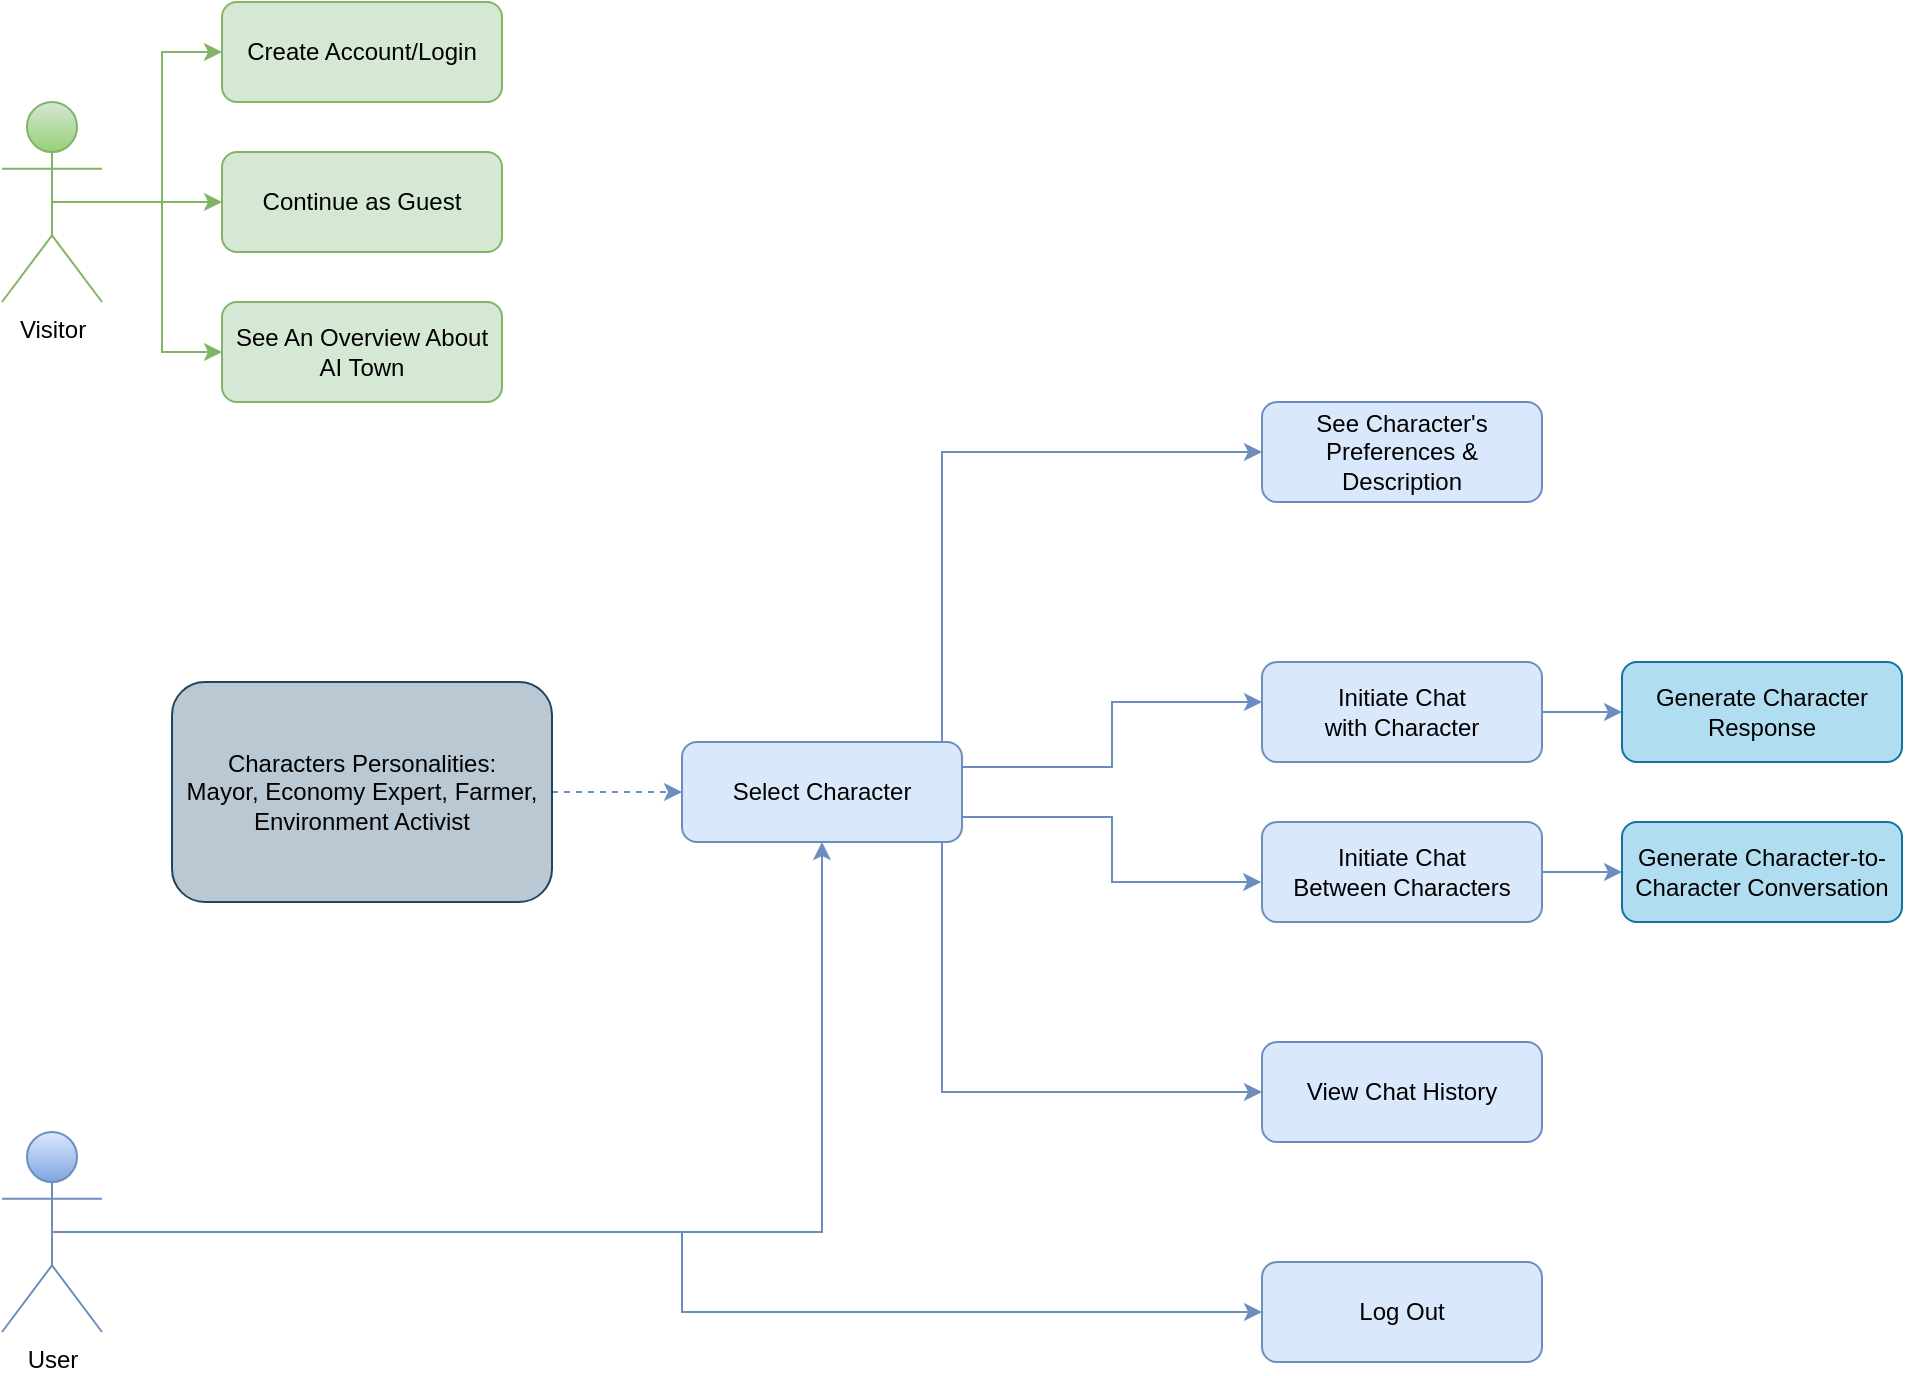<mxfile version="26.0.6">
  <diagram name="Page-1" id="zP6wzRz9r5LpWP_PtcU_">
    <mxGraphModel dx="1050" dy="617" grid="1" gridSize="10" guides="1" tooltips="1" connect="1" arrows="1" fold="1" page="1" pageScale="1" pageWidth="1654" pageHeight="1169" math="0" shadow="0">
      <root>
        <mxCell id="0" />
        <mxCell id="1" parent="0" />
        <mxCell id="k6x84uJGbS90VUC5g5yI-51" style="edgeStyle=orthogonalEdgeStyle;rounded=0;orthogonalLoop=1;jettySize=auto;html=1;exitX=0.5;exitY=0.5;exitDx=0;exitDy=0;exitPerimeter=0;fillColor=#dae8fc;strokeColor=#6c8ebf;" parent="1" source="k6x84uJGbS90VUC5g5yI-1" target="k6x84uJGbS90VUC5g5yI-2" edge="1">
          <mxGeometry relative="1" as="geometry">
            <mxPoint x="530" y="755" as="targetPoint" />
          </mxGeometry>
        </mxCell>
        <mxCell id="rDgIhhFxG3D8Y_QI1E0Q-1" style="edgeStyle=orthogonalEdgeStyle;rounded=0;orthogonalLoop=1;jettySize=auto;html=1;exitX=0.5;exitY=0.5;exitDx=0;exitDy=0;exitPerimeter=0;entryX=0;entryY=0.5;entryDx=0;entryDy=0;fillColor=#dae8fc;strokeColor=#6c8ebf;" edge="1" parent="1" source="k6x84uJGbS90VUC5g5yI-1" target="k6x84uJGbS90VUC5g5yI-66">
          <mxGeometry relative="1" as="geometry" />
        </mxCell>
        <mxCell id="k6x84uJGbS90VUC5g5yI-1" value="User" style="shape=umlActor;verticalLabelPosition=bottom;verticalAlign=top;html=1;outlineConnect=0;fillColor=#dae8fc;gradientColor=#7ea6e0;strokeColor=#6c8ebf;" parent="1" vertex="1">
          <mxGeometry x="210" y="705" width="50" height="100" as="geometry" />
        </mxCell>
        <mxCell id="k6x84uJGbS90VUC5g5yI-42" style="edgeStyle=orthogonalEdgeStyle;rounded=0;orthogonalLoop=1;jettySize=auto;html=1;exitX=0.75;exitY=0;exitDx=0;exitDy=0;fillColor=#dae8fc;strokeColor=#6c8ebf;" parent="1" source="k6x84uJGbS90VUC5g5yI-2" target="k6x84uJGbS90VUC5g5yI-41" edge="1">
          <mxGeometry relative="1" as="geometry">
            <Array as="points">
              <mxPoint x="680" y="510" />
              <mxPoint x="680" y="365" />
            </Array>
          </mxGeometry>
        </mxCell>
        <mxCell id="k6x84uJGbS90VUC5g5yI-44" style="edgeStyle=orthogonalEdgeStyle;rounded=0;orthogonalLoop=1;jettySize=auto;html=1;exitX=1;exitY=0.25;exitDx=0;exitDy=0;fillColor=#dae8fc;strokeColor=#6c8ebf;" parent="1" source="k6x84uJGbS90VUC5g5yI-2" edge="1">
          <mxGeometry relative="1" as="geometry">
            <mxPoint x="840" y="490" as="targetPoint" />
            <Array as="points">
              <mxPoint x="765" y="523" />
              <mxPoint x="765" y="490" />
              <mxPoint x="840" y="490" />
            </Array>
          </mxGeometry>
        </mxCell>
        <mxCell id="k6x84uJGbS90VUC5g5yI-45" style="edgeStyle=orthogonalEdgeStyle;rounded=0;orthogonalLoop=1;jettySize=auto;html=1;exitX=1;exitY=0.75;exitDx=0;exitDy=0;entryX=-0.003;entryY=0.614;entryDx=0;entryDy=0;fillColor=#dae8fc;strokeColor=#6c8ebf;entryPerimeter=0;" parent="1" source="k6x84uJGbS90VUC5g5yI-2" target="k6x84uJGbS90VUC5g5yI-4" edge="1">
          <mxGeometry relative="1" as="geometry">
            <Array as="points">
              <mxPoint x="765" y="548" />
              <mxPoint x="765" y="580" />
              <mxPoint x="840" y="580" />
            </Array>
          </mxGeometry>
        </mxCell>
        <mxCell id="k6x84uJGbS90VUC5g5yI-2" value="Select Character" style="rounded=1;whiteSpace=wrap;html=1;fillColor=#dae8fc;strokeColor=#6c8ebf;" parent="1" vertex="1">
          <mxGeometry x="550" y="510" width="140" height="50" as="geometry" />
        </mxCell>
        <mxCell id="k6x84uJGbS90VUC5g5yI-17" style="edgeStyle=orthogonalEdgeStyle;rounded=0;orthogonalLoop=1;jettySize=auto;html=1;exitX=1;exitY=0.5;exitDx=0;exitDy=0;entryX=0;entryY=0.5;entryDx=0;entryDy=0;fillColor=#dae8fc;strokeColor=#6c8ebf;" parent="1" source="k6x84uJGbS90VUC5g5yI-3" target="k6x84uJGbS90VUC5g5yI-15" edge="1">
          <mxGeometry relative="1" as="geometry" />
        </mxCell>
        <mxCell id="k6x84uJGbS90VUC5g5yI-3" value="Initiate Chat&lt;div&gt;with Character&lt;/div&gt;" style="rounded=1;whiteSpace=wrap;html=1;fillColor=#dae8fc;strokeColor=#6c8ebf;" parent="1" vertex="1">
          <mxGeometry x="840" y="470" width="140" height="50" as="geometry" />
        </mxCell>
        <mxCell id="k6x84uJGbS90VUC5g5yI-19" style="edgeStyle=orthogonalEdgeStyle;rounded=0;orthogonalLoop=1;jettySize=auto;html=1;exitX=1;exitY=0.5;exitDx=0;exitDy=0;entryX=0;entryY=0.5;entryDx=0;entryDy=0;fillColor=#dae8fc;strokeColor=#6c8ebf;" parent="1" source="k6x84uJGbS90VUC5g5yI-4" target="k6x84uJGbS90VUC5g5yI-18" edge="1">
          <mxGeometry relative="1" as="geometry" />
        </mxCell>
        <mxCell id="k6x84uJGbS90VUC5g5yI-4" value="Initiate Chat&lt;div&gt;Between Characters&lt;/div&gt;" style="rounded=1;whiteSpace=wrap;html=1;fillColor=#dae8fc;strokeColor=#6c8ebf;" parent="1" vertex="1">
          <mxGeometry x="840" y="550" width="140" height="50" as="geometry" />
        </mxCell>
        <mxCell id="k6x84uJGbS90VUC5g5yI-5" value="View Chat History" style="rounded=1;whiteSpace=wrap;html=1;fillColor=#dae8fc;strokeColor=#6c8ebf;" parent="1" vertex="1">
          <mxGeometry x="840" y="660" width="140" height="50" as="geometry" />
        </mxCell>
        <mxCell id="k6x84uJGbS90VUC5g5yI-15" value="Generate Character Response" style="rounded=1;whiteSpace=wrap;html=1;fillColor=#b1ddf0;strokeColor=#10739e;" parent="1" vertex="1">
          <mxGeometry x="1020" y="470" width="140" height="50" as="geometry" />
        </mxCell>
        <mxCell id="k6x84uJGbS90VUC5g5yI-18" value="Generate Character-to-Character Conversation" style="rounded=1;whiteSpace=wrap;html=1;fillColor=#b1ddf0;strokeColor=#10739e;" parent="1" vertex="1">
          <mxGeometry x="1020" y="550" width="140" height="50" as="geometry" />
        </mxCell>
        <mxCell id="k6x84uJGbS90VUC5g5yI-74" style="edgeStyle=orthogonalEdgeStyle;rounded=0;orthogonalLoop=1;jettySize=auto;html=1;exitX=1;exitY=0.5;exitDx=0;exitDy=0;fillColor=#dae8fc;strokeColor=#6c8ebf;dashed=1;" parent="1" source="k6x84uJGbS90VUC5g5yI-20" target="k6x84uJGbS90VUC5g5yI-2" edge="1">
          <mxGeometry relative="1" as="geometry" />
        </mxCell>
        <mxCell id="k6x84uJGbS90VUC5g5yI-20" value="Characters Personalities:&lt;div&gt;Mayor, Economy Expert, Farmer, Environment Activist&lt;/div&gt;" style="rounded=1;whiteSpace=wrap;html=1;fillColor=#bac8d3;strokeColor=#23445d;" parent="1" vertex="1">
          <mxGeometry x="295" y="480" width="190" height="110" as="geometry" />
        </mxCell>
        <mxCell id="k6x84uJGbS90VUC5g5yI-39" style="edgeStyle=orthogonalEdgeStyle;rounded=0;orthogonalLoop=1;jettySize=auto;html=1;exitX=0.5;exitY=0.5;exitDx=0;exitDy=0;exitPerimeter=0;entryX=0;entryY=0.5;entryDx=0;entryDy=0;fillColor=#d5e8d4;strokeColor=#82b366;" parent="1" source="k6x84uJGbS90VUC5g5yI-33" target="k6x84uJGbS90VUC5g5yI-37" edge="1">
          <mxGeometry relative="1" as="geometry" />
        </mxCell>
        <mxCell id="k6x84uJGbS90VUC5g5yI-71" style="edgeStyle=orthogonalEdgeStyle;rounded=0;orthogonalLoop=1;jettySize=auto;html=1;exitX=0.5;exitY=0.5;exitDx=0;exitDy=0;exitPerimeter=0;entryX=0;entryY=0.5;entryDx=0;entryDy=0;fillColor=#d5e8d4;strokeColor=#82b366;" parent="1" source="k6x84uJGbS90VUC5g5yI-33" target="k6x84uJGbS90VUC5g5yI-68" edge="1">
          <mxGeometry relative="1" as="geometry" />
        </mxCell>
        <mxCell id="k6x84uJGbS90VUC5g5yI-33" value="Visitor" style="shape=umlActor;verticalLabelPosition=bottom;verticalAlign=top;html=1;outlineConnect=0;fillColor=#d5e8d4;gradientColor=#97d077;strokeColor=#82b366;" parent="1" vertex="1">
          <mxGeometry x="210" y="190" width="50" height="100" as="geometry" />
        </mxCell>
        <mxCell id="k6x84uJGbS90VUC5g5yI-37" value="Continue as Guest" style="rounded=1;whiteSpace=wrap;html=1;fillColor=#d5e8d4;strokeColor=#82b366;" parent="1" vertex="1">
          <mxGeometry x="320" y="215" width="140" height="50" as="geometry" />
        </mxCell>
        <mxCell id="k6x84uJGbS90VUC5g5yI-38" value="Create Account/Login" style="rounded=1;whiteSpace=wrap;html=1;fillColor=#d5e8d4;strokeColor=#82b366;" parent="1" vertex="1">
          <mxGeometry x="320" y="140" width="140" height="50" as="geometry" />
        </mxCell>
        <mxCell id="k6x84uJGbS90VUC5g5yI-40" style="edgeStyle=orthogonalEdgeStyle;rounded=0;orthogonalLoop=1;jettySize=auto;html=1;exitX=0.5;exitY=0.5;exitDx=0;exitDy=0;exitPerimeter=0;entryX=0;entryY=0.5;entryDx=0;entryDy=0;fillColor=#d5e8d4;strokeColor=#82b366;" parent="1" source="k6x84uJGbS90VUC5g5yI-33" target="k6x84uJGbS90VUC5g5yI-38" edge="1">
          <mxGeometry relative="1" as="geometry" />
        </mxCell>
        <mxCell id="k6x84uJGbS90VUC5g5yI-41" value="See Character&#39;s Preferences &amp;amp; Description" style="rounded=1;whiteSpace=wrap;html=1;fillColor=#dae8fc;strokeColor=#6c8ebf;" parent="1" vertex="1">
          <mxGeometry x="840" y="340" width="140" height="50" as="geometry" />
        </mxCell>
        <mxCell id="k6x84uJGbS90VUC5g5yI-60" style="edgeStyle=orthogonalEdgeStyle;rounded=0;orthogonalLoop=1;jettySize=auto;html=1;fillColor=#dae8fc;strokeColor=#6c8ebf;" parent="1" edge="1">
          <mxGeometry relative="1" as="geometry">
            <mxPoint x="680" y="560" as="sourcePoint" />
            <mxPoint x="840" y="685" as="targetPoint" />
            <Array as="points">
              <mxPoint x="680" y="685" />
              <mxPoint x="840" y="685" />
            </Array>
          </mxGeometry>
        </mxCell>
        <mxCell id="k6x84uJGbS90VUC5g5yI-66" value="Log Out" style="rounded=1;whiteSpace=wrap;html=1;fillColor=#dae8fc;strokeColor=#6c8ebf;" parent="1" vertex="1">
          <mxGeometry x="840" y="770" width="140" height="50" as="geometry" />
        </mxCell>
        <mxCell id="k6x84uJGbS90VUC5g5yI-68" value="See An Overview About AI Town" style="rounded=1;whiteSpace=wrap;html=1;fillColor=#d5e8d4;strokeColor=#82b366;" parent="1" vertex="1">
          <mxGeometry x="320" y="290" width="140" height="50" as="geometry" />
        </mxCell>
      </root>
    </mxGraphModel>
  </diagram>
</mxfile>
